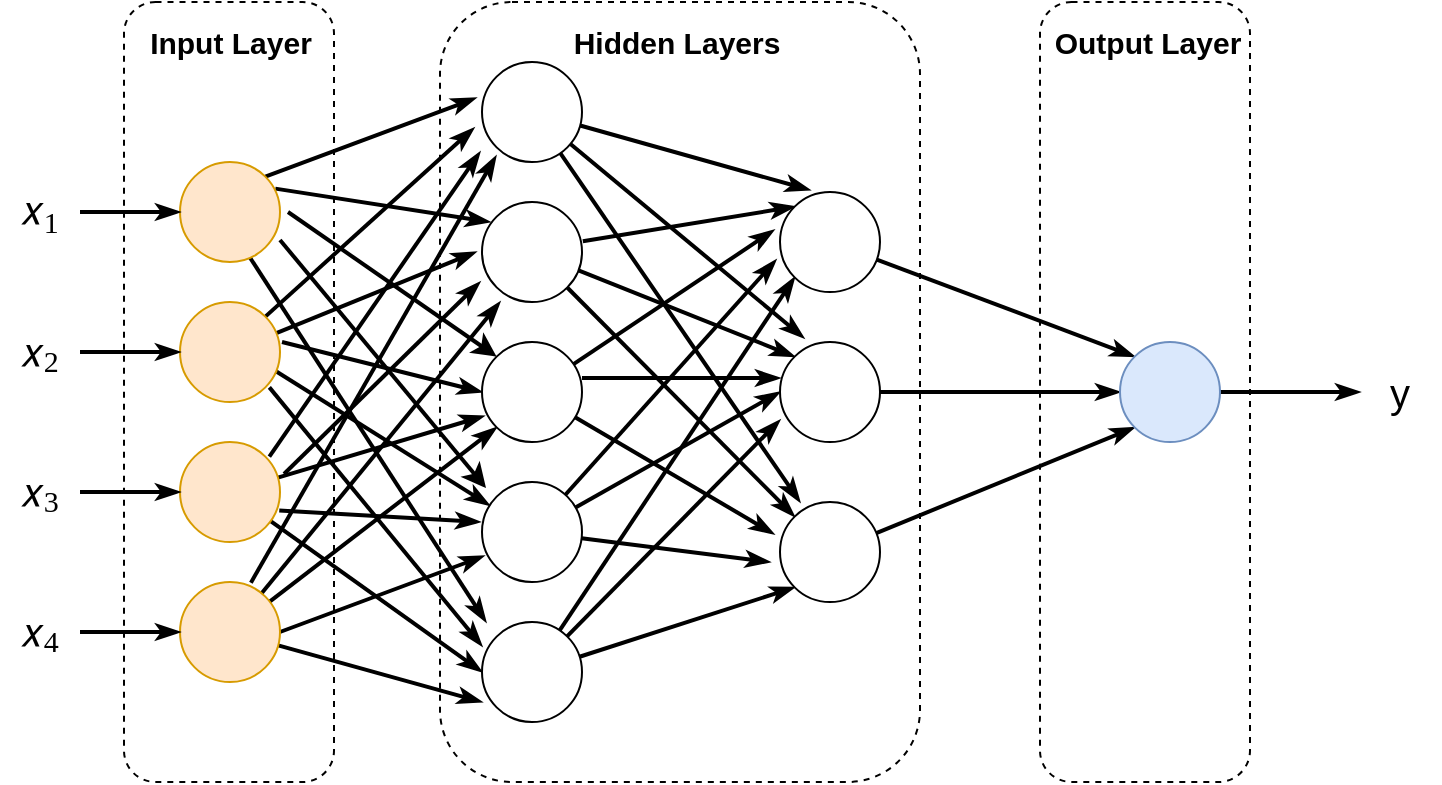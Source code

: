 <mxfile version="13.4.6" type="github"><diagram id="gqPtmb9VqVoR_2mbu8py" name="Page-1"><mxGraphModel dx="946" dy="597" grid="1" gridSize="10" guides="1" tooltips="1" connect="1" arrows="1" fold="1" page="1" pageScale="1" pageWidth="1000" pageHeight="500" math="0" shadow="0"><root><mxCell id="0"/><mxCell id="1" parent="0"/><mxCell id="hlXQNgQVKXXFjvmHCxjX-28" style="rounded=0;orthogonalLoop=1;jettySize=auto;html=1;exitX=1;exitY=0;exitDx=0;exitDy=0;entryX=-0.06;entryY=0.36;entryDx=0;entryDy=0;endArrow=classicThin;endFill=1;strokeWidth=2;entryPerimeter=0;" edge="1" parent="1" source="hlXQNgQVKXXFjvmHCxjX-3" target="hlXQNgQVKXXFjvmHCxjX-18"><mxGeometry relative="1" as="geometry"/></mxCell><mxCell id="hlXQNgQVKXXFjvmHCxjX-29" style="edgeStyle=none;rounded=0;orthogonalLoop=1;jettySize=auto;html=1;exitX=1;exitY=0;exitDx=0;exitDy=0;endArrow=classicThin;endFill=1;strokeWidth=2;" edge="1" parent="1"><mxGeometry relative="1" as="geometry"><mxPoint x="284.678" y="153.322" as="sourcePoint"/><mxPoint x="392" y="170" as="targetPoint"/></mxGeometry></mxCell><mxCell id="hlXQNgQVKXXFjvmHCxjX-30" style="edgeStyle=none;rounded=0;orthogonalLoop=1;jettySize=auto;html=1;exitX=1;exitY=1;exitDx=0;exitDy=0;endArrow=classicThin;endFill=1;strokeWidth=2;" edge="1" parent="1"><mxGeometry relative="1" as="geometry"><mxPoint x="268.678" y="182.678" as="sourcePoint"/><mxPoint x="390" y="370" as="targetPoint"/></mxGeometry></mxCell><mxCell id="hlXQNgQVKXXFjvmHCxjX-3" value="" style="ellipse;whiteSpace=wrap;html=1;aspect=fixed;fillColor=#ffe6cc;strokeColor=#d79b00;" vertex="1" parent="1"><mxGeometry x="237" y="140" width="50" height="50" as="geometry"/></mxCell><mxCell id="hlXQNgQVKXXFjvmHCxjX-31" style="edgeStyle=none;rounded=0;orthogonalLoop=1;jettySize=auto;html=1;exitX=1;exitY=0;exitDx=0;exitDy=0;entryX=-0.08;entryY=0.66;entryDx=0;entryDy=0;entryPerimeter=0;endArrow=classicThin;endFill=1;strokeWidth=2;" edge="1" parent="1" source="hlXQNgQVKXXFjvmHCxjX-4" target="hlXQNgQVKXXFjvmHCxjX-18"><mxGeometry relative="1" as="geometry"/></mxCell><mxCell id="hlXQNgQVKXXFjvmHCxjX-33" style="edgeStyle=none;rounded=0;orthogonalLoop=1;jettySize=auto;html=1;endArrow=classicThin;endFill=1;strokeWidth=2;" edge="1" parent="1" source="hlXQNgQVKXXFjvmHCxjX-4"><mxGeometry relative="1" as="geometry"><mxPoint x="385" y="185" as="targetPoint"/></mxGeometry></mxCell><mxCell id="hlXQNgQVKXXFjvmHCxjX-34" style="edgeStyle=none;rounded=0;orthogonalLoop=1;jettySize=auto;html=1;endArrow=classicThin;endFill=1;strokeWidth=2;entryX=0;entryY=0.5;entryDx=0;entryDy=0;" edge="1" parent="1" target="hlXQNgQVKXXFjvmHCxjX-20"><mxGeometry relative="1" as="geometry"><mxPoint x="368" y="250" as="targetPoint"/><mxPoint x="288" y="230" as="sourcePoint"/></mxGeometry></mxCell><mxCell id="hlXQNgQVKXXFjvmHCxjX-35" style="edgeStyle=none;rounded=0;orthogonalLoop=1;jettySize=auto;html=1;exitX=0.94;exitY=0.68;exitDx=0;exitDy=0;endArrow=classicThin;endFill=1;strokeWidth=2;exitPerimeter=0;" edge="1" parent="1" source="hlXQNgQVKXXFjvmHCxjX-4" target="hlXQNgQVKXXFjvmHCxjX-21"><mxGeometry relative="1" as="geometry"/></mxCell><mxCell id="hlXQNgQVKXXFjvmHCxjX-36" style="edgeStyle=none;rounded=0;orthogonalLoop=1;jettySize=auto;html=1;exitX=1;exitY=1;exitDx=0;exitDy=0;entryX=-0.04;entryY=0.24;entryDx=0;entryDy=0;entryPerimeter=0;endArrow=classicThin;endFill=1;strokeWidth=2;" edge="1" parent="1"><mxGeometry relative="1" as="geometry"><mxPoint x="281.678" y="252.678" as="sourcePoint"/><mxPoint x="388" y="382" as="targetPoint"/></mxGeometry></mxCell><mxCell id="hlXQNgQVKXXFjvmHCxjX-4" value="" style="ellipse;whiteSpace=wrap;html=1;aspect=fixed;fillColor=#ffe6cc;strokeColor=#d79b00;" vertex="1" parent="1"><mxGeometry x="237" y="210" width="50" height="50" as="geometry"/></mxCell><mxCell id="hlXQNgQVKXXFjvmHCxjX-37" style="edgeStyle=none;rounded=0;orthogonalLoop=1;jettySize=auto;html=1;exitX=1;exitY=0;exitDx=0;exitDy=0;endArrow=classicThin;endFill=1;strokeWidth=2;" edge="1" parent="1"><mxGeometry relative="1" as="geometry"><mxPoint x="281.678" y="287.322" as="sourcePoint"/><mxPoint x="387" y="135" as="targetPoint"/></mxGeometry></mxCell><mxCell id="hlXQNgQVKXXFjvmHCxjX-39" style="edgeStyle=none;rounded=0;orthogonalLoop=1;jettySize=auto;html=1;endArrow=classicThin;endFill=1;strokeWidth=2;exitX=1.04;exitY=0.32;exitDx=0;exitDy=0;exitPerimeter=0;" edge="1" parent="1" source="hlXQNgQVKXXFjvmHCxjX-6"><mxGeometry relative="1" as="geometry"><mxPoint x="285.063" y="287.716" as="sourcePoint"/><mxPoint x="387" y="200" as="targetPoint"/></mxGeometry></mxCell><mxCell id="hlXQNgQVKXXFjvmHCxjX-40" style="edgeStyle=none;rounded=0;orthogonalLoop=1;jettySize=auto;html=1;endArrow=classicThin;endFill=1;strokeWidth=2;" edge="1" parent="1"><mxGeometry relative="1" as="geometry"><mxPoint x="286.63" y="314.284" as="sourcePoint"/><mxPoint x="387" y="320" as="targetPoint"/></mxGeometry></mxCell><mxCell id="hlXQNgQVKXXFjvmHCxjX-41" style="edgeStyle=none;rounded=0;orthogonalLoop=1;jettySize=auto;html=1;entryX=0;entryY=0.5;entryDx=0;entryDy=0;endArrow=classicThin;endFill=1;strokeWidth=2;" edge="1" parent="1" source="hlXQNgQVKXXFjvmHCxjX-6" target="hlXQNgQVKXXFjvmHCxjX-22"><mxGeometry relative="1" as="geometry"/></mxCell><mxCell id="hlXQNgQVKXXFjvmHCxjX-44" style="edgeStyle=none;rounded=0;orthogonalLoop=1;jettySize=auto;html=1;endArrow=classicThin;endFill=1;strokeWidth=2;entryX=0.02;entryY=0.74;entryDx=0;entryDy=0;entryPerimeter=0;" edge="1" parent="1" source="hlXQNgQVKXXFjvmHCxjX-6" target="hlXQNgQVKXXFjvmHCxjX-20"><mxGeometry relative="1" as="geometry"><mxPoint x="387" y="263" as="targetPoint"/></mxGeometry></mxCell><mxCell id="hlXQNgQVKXXFjvmHCxjX-6" value="" style="ellipse;whiteSpace=wrap;html=1;aspect=fixed;fillColor=#ffe6cc;strokeColor=#d79b00;" vertex="1" parent="1"><mxGeometry x="237" y="280" width="50" height="50" as="geometry"/></mxCell><mxCell id="hlXQNgQVKXXFjvmHCxjX-38" style="edgeStyle=none;rounded=0;orthogonalLoop=1;jettySize=auto;html=1;endArrow=classicThin;endFill=1;strokeWidth=2;" edge="1" parent="1"><mxGeometry relative="1" as="geometry"><mxPoint x="272.453" y="350.322" as="sourcePoint"/><mxPoint x="395" y="137" as="targetPoint"/></mxGeometry></mxCell><mxCell id="hlXQNgQVKXXFjvmHCxjX-42" style="edgeStyle=none;rounded=0;orthogonalLoop=1;jettySize=auto;html=1;entryX=0;entryY=0.8;entryDx=0;entryDy=0;entryPerimeter=0;endArrow=classicThin;endFill=1;strokeWidth=2;" edge="1" parent="1" source="hlXQNgQVKXXFjvmHCxjX-7" target="hlXQNgQVKXXFjvmHCxjX-22"><mxGeometry relative="1" as="geometry"/></mxCell><mxCell id="hlXQNgQVKXXFjvmHCxjX-45" style="edgeStyle=none;rounded=0;orthogonalLoop=1;jettySize=auto;html=1;entryX=0;entryY=1;entryDx=0;entryDy=0;endArrow=classicThin;endFill=1;strokeWidth=2;" edge="1" parent="1" source="hlXQNgQVKXXFjvmHCxjX-7" target="hlXQNgQVKXXFjvmHCxjX-20"><mxGeometry relative="1" as="geometry"/></mxCell><mxCell id="hlXQNgQVKXXFjvmHCxjX-46" style="edgeStyle=none;rounded=0;orthogonalLoop=1;jettySize=auto;html=1;exitX=1;exitY=0.5;exitDx=0;exitDy=0;entryX=0.02;entryY=0.74;entryDx=0;entryDy=0;entryPerimeter=0;endArrow=classicThin;endFill=1;strokeWidth=2;" edge="1" parent="1" source="hlXQNgQVKXXFjvmHCxjX-7" target="hlXQNgQVKXXFjvmHCxjX-21"><mxGeometry relative="1" as="geometry"/></mxCell><mxCell id="hlXQNgQVKXXFjvmHCxjX-47" style="edgeStyle=none;rounded=0;orthogonalLoop=1;jettySize=auto;html=1;entryX=0.18;entryY=1;entryDx=0;entryDy=0;entryPerimeter=0;endArrow=classicThin;endFill=1;strokeWidth=2;" edge="1" parent="1" source="hlXQNgQVKXXFjvmHCxjX-7" target="hlXQNgQVKXXFjvmHCxjX-19"><mxGeometry relative="1" as="geometry"/></mxCell><mxCell id="hlXQNgQVKXXFjvmHCxjX-7" value="" style="ellipse;whiteSpace=wrap;html=1;aspect=fixed;fillColor=#ffe6cc;strokeColor=#d79b00;" vertex="1" parent="1"><mxGeometry x="237" y="350" width="50" height="50" as="geometry"/></mxCell><mxCell id="hlXQNgQVKXXFjvmHCxjX-9" style="edgeStyle=orthogonalEdgeStyle;rounded=0;orthogonalLoop=1;jettySize=auto;html=1;entryX=0;entryY=0.5;entryDx=0;entryDy=0;strokeWidth=2;endArrow=classicThin;endFill=1;" edge="1" parent="1" source="hlXQNgQVKXXFjvmHCxjX-8" target="hlXQNgQVKXXFjvmHCxjX-3"><mxGeometry relative="1" as="geometry"/></mxCell><mxCell id="hlXQNgQVKXXFjvmHCxjX-8" value="&lt;div style=&quot;text-align: left&quot;&gt;&lt;span&gt;&lt;font style=&quot;font-size: 20px&quot;&gt;𝑥&lt;/font&gt;&lt;/span&gt;&lt;font face=&quot;Times New Roman&quot; style=&quot;font-size: 18px&quot;&gt;&lt;sub&gt;1&lt;/sub&gt;&lt;/font&gt;&lt;/div&gt;" style="text;html=1;strokeColor=none;fillColor=none;align=center;verticalAlign=middle;whiteSpace=wrap;rounded=0;" vertex="1" parent="1"><mxGeometry x="147" y="155" width="40" height="20" as="geometry"/></mxCell><mxCell id="hlXQNgQVKXXFjvmHCxjX-11" style="edgeStyle=orthogonalEdgeStyle;rounded=0;orthogonalLoop=1;jettySize=auto;html=1;entryX=0;entryY=0.5;entryDx=0;entryDy=0;strokeWidth=2;endArrow=classicThin;endFill=1;" edge="1" parent="1" source="hlXQNgQVKXXFjvmHCxjX-10" target="hlXQNgQVKXXFjvmHCxjX-4"><mxGeometry relative="1" as="geometry"/></mxCell><mxCell id="hlXQNgQVKXXFjvmHCxjX-10" value="&lt;font style=&quot;font-size: 20px&quot;&gt;𝑥&lt;/font&gt;&lt;font face=&quot;Times New Roman&quot; size=&quot;1&quot;&gt;&lt;sub style=&quot;font-size: 15px&quot;&gt;2&lt;/sub&gt;&lt;/font&gt;" style="text;html=1;strokeColor=none;fillColor=none;align=center;verticalAlign=middle;whiteSpace=wrap;rounded=0;" vertex="1" parent="1"><mxGeometry x="147" y="225" width="40" height="20" as="geometry"/></mxCell><mxCell id="hlXQNgQVKXXFjvmHCxjX-14" style="edgeStyle=orthogonalEdgeStyle;rounded=0;orthogonalLoop=1;jettySize=auto;html=1;entryX=0;entryY=0.5;entryDx=0;entryDy=0;endArrow=classicThin;endFill=1;strokeWidth=2;" edge="1" parent="1" source="hlXQNgQVKXXFjvmHCxjX-13" target="hlXQNgQVKXXFjvmHCxjX-6"><mxGeometry relative="1" as="geometry"/></mxCell><mxCell id="hlXQNgQVKXXFjvmHCxjX-13" value="&lt;font style=&quot;font-size: 20px&quot;&gt;𝑥&lt;/font&gt;&lt;font face=&quot;Times New Roman&quot; size=&quot;1&quot;&gt;&lt;sub style=&quot;font-size: 15px&quot;&gt;3&lt;/sub&gt;&lt;/font&gt;" style="text;html=1;strokeColor=none;fillColor=none;align=center;verticalAlign=middle;whiteSpace=wrap;rounded=0;" vertex="1" parent="1"><mxGeometry x="147" y="295" width="40" height="20" as="geometry"/></mxCell><mxCell id="hlXQNgQVKXXFjvmHCxjX-16" style="edgeStyle=orthogonalEdgeStyle;rounded=0;orthogonalLoop=1;jettySize=auto;html=1;entryX=0;entryY=0.5;entryDx=0;entryDy=0;endArrow=classicThin;endFill=1;strokeWidth=2;" edge="1" parent="1" source="hlXQNgQVKXXFjvmHCxjX-15" target="hlXQNgQVKXXFjvmHCxjX-7"><mxGeometry relative="1" as="geometry"/></mxCell><mxCell id="hlXQNgQVKXXFjvmHCxjX-15" value="&lt;font style=&quot;font-size: 20px&quot;&gt;𝑥&lt;/font&gt;&lt;font face=&quot;Times New Roman&quot; size=&quot;1&quot;&gt;&lt;sub style=&quot;font-size: 15px&quot;&gt;4&lt;/sub&gt;&lt;/font&gt;" style="text;html=1;strokeColor=none;fillColor=none;align=center;verticalAlign=middle;whiteSpace=wrap;rounded=0;" vertex="1" parent="1"><mxGeometry x="147" y="365" width="40" height="20" as="geometry"/></mxCell><mxCell id="hlXQNgQVKXXFjvmHCxjX-52" style="edgeStyle=none;rounded=0;orthogonalLoop=1;jettySize=auto;html=1;entryX=0.3;entryY=-0.02;entryDx=0;entryDy=0;entryPerimeter=0;endArrow=classicThin;endFill=1;strokeWidth=2;" edge="1" parent="1" source="hlXQNgQVKXXFjvmHCxjX-18" target="hlXQNgQVKXXFjvmHCxjX-48"><mxGeometry relative="1" as="geometry"/></mxCell><mxCell id="hlXQNgQVKXXFjvmHCxjX-53" style="edgeStyle=none;rounded=0;orthogonalLoop=1;jettySize=auto;html=1;entryX=0.24;entryY=-0.04;entryDx=0;entryDy=0;entryPerimeter=0;endArrow=classicThin;endFill=1;strokeWidth=2;" edge="1" parent="1" source="hlXQNgQVKXXFjvmHCxjX-18" target="hlXQNgQVKXXFjvmHCxjX-49"><mxGeometry relative="1" as="geometry"/></mxCell><mxCell id="hlXQNgQVKXXFjvmHCxjX-54" style="edgeStyle=none;rounded=0;orthogonalLoop=1;jettySize=auto;html=1;entryX=0.2;entryY=0;entryDx=0;entryDy=0;entryPerimeter=0;endArrow=classicThin;endFill=1;strokeWidth=2;" edge="1" parent="1" source="hlXQNgQVKXXFjvmHCxjX-18" target="hlXQNgQVKXXFjvmHCxjX-50"><mxGeometry relative="1" as="geometry"/></mxCell><mxCell id="hlXQNgQVKXXFjvmHCxjX-18" value="" style="ellipse;whiteSpace=wrap;html=1;aspect=fixed;" vertex="1" parent="1"><mxGeometry x="388" y="90" width="50" height="50" as="geometry"/></mxCell><mxCell id="hlXQNgQVKXXFjvmHCxjX-55" style="edgeStyle=none;rounded=0;orthogonalLoop=1;jettySize=auto;html=1;endArrow=classicThin;endFill=1;strokeWidth=2;entryX=0;entryY=0;entryDx=0;entryDy=0;" edge="1" parent="1" target="hlXQNgQVKXXFjvmHCxjX-48"><mxGeometry relative="1" as="geometry"><mxPoint x="528" y="160" as="targetPoint"/><mxPoint x="438.42" y="179.645" as="sourcePoint"/></mxGeometry></mxCell><mxCell id="hlXQNgQVKXXFjvmHCxjX-56" style="edgeStyle=none;rounded=0;orthogonalLoop=1;jettySize=auto;html=1;entryX=0;entryY=0;entryDx=0;entryDy=0;endArrow=classicThin;endFill=1;strokeWidth=2;" edge="1" parent="1" source="hlXQNgQVKXXFjvmHCxjX-19" target="hlXQNgQVKXXFjvmHCxjX-49"><mxGeometry relative="1" as="geometry"/></mxCell><mxCell id="hlXQNgQVKXXFjvmHCxjX-57" style="edgeStyle=none;rounded=0;orthogonalLoop=1;jettySize=auto;html=1;entryX=0;entryY=0;entryDx=0;entryDy=0;endArrow=classicThin;endFill=1;strokeWidth=2;" edge="1" parent="1" source="hlXQNgQVKXXFjvmHCxjX-19" target="hlXQNgQVKXXFjvmHCxjX-50"><mxGeometry relative="1" as="geometry"/></mxCell><mxCell id="hlXQNgQVKXXFjvmHCxjX-19" value="" style="ellipse;whiteSpace=wrap;html=1;aspect=fixed;" vertex="1" parent="1"><mxGeometry x="388" y="160" width="50" height="50" as="geometry"/></mxCell><mxCell id="hlXQNgQVKXXFjvmHCxjX-58" style="edgeStyle=none;rounded=0;orthogonalLoop=1;jettySize=auto;html=1;entryX=-0.06;entryY=0.38;entryDx=0;entryDy=0;entryPerimeter=0;endArrow=classicThin;endFill=1;strokeWidth=2;" edge="1" parent="1" source="hlXQNgQVKXXFjvmHCxjX-20" target="hlXQNgQVKXXFjvmHCxjX-48"><mxGeometry relative="1" as="geometry"/></mxCell><mxCell id="hlXQNgQVKXXFjvmHCxjX-59" style="edgeStyle=none;rounded=0;orthogonalLoop=1;jettySize=auto;html=1;entryX=0;entryY=0.5;entryDx=0;entryDy=0;endArrow=classicThin;endFill=1;strokeWidth=2;" edge="1" parent="1"><mxGeometry relative="1" as="geometry"><mxPoint x="438" y="248" as="sourcePoint"/><mxPoint x="537" y="248" as="targetPoint"/></mxGeometry></mxCell><mxCell id="hlXQNgQVKXXFjvmHCxjX-60" style="edgeStyle=none;rounded=0;orthogonalLoop=1;jettySize=auto;html=1;entryX=-0.06;entryY=0.32;entryDx=0;entryDy=0;entryPerimeter=0;endArrow=classicThin;endFill=1;strokeWidth=2;" edge="1" parent="1" source="hlXQNgQVKXXFjvmHCxjX-20" target="hlXQNgQVKXXFjvmHCxjX-50"><mxGeometry relative="1" as="geometry"/></mxCell><mxCell id="hlXQNgQVKXXFjvmHCxjX-20" value="" style="ellipse;whiteSpace=wrap;html=1;aspect=fixed;" vertex="1" parent="1"><mxGeometry x="388" y="230" width="50" height="50" as="geometry"/></mxCell><mxCell id="hlXQNgQVKXXFjvmHCxjX-61" style="edgeStyle=none;rounded=0;orthogonalLoop=1;jettySize=auto;html=1;entryX=-0.04;entryY=0.68;entryDx=0;entryDy=0;entryPerimeter=0;endArrow=classicThin;endFill=1;strokeWidth=2;" edge="1" parent="1" source="hlXQNgQVKXXFjvmHCxjX-21" target="hlXQNgQVKXXFjvmHCxjX-48"><mxGeometry relative="1" as="geometry"/></mxCell><mxCell id="hlXQNgQVKXXFjvmHCxjX-63" style="edgeStyle=none;rounded=0;orthogonalLoop=1;jettySize=auto;html=1;entryX=0;entryY=0.5;entryDx=0;entryDy=0;endArrow=classicThin;endFill=1;strokeWidth=2;" edge="1" parent="1" source="hlXQNgQVKXXFjvmHCxjX-21" target="hlXQNgQVKXXFjvmHCxjX-49"><mxGeometry relative="1" as="geometry"/></mxCell><mxCell id="hlXQNgQVKXXFjvmHCxjX-66" style="edgeStyle=none;rounded=0;orthogonalLoop=1;jettySize=auto;html=1;endArrow=classicThin;endFill=1;strokeWidth=2;" edge="1" parent="1" source="hlXQNgQVKXXFjvmHCxjX-21"><mxGeometry relative="1" as="geometry"><mxPoint x="532" y="340" as="targetPoint"/></mxGeometry></mxCell><mxCell id="hlXQNgQVKXXFjvmHCxjX-21" value="" style="ellipse;whiteSpace=wrap;html=1;aspect=fixed;" vertex="1" parent="1"><mxGeometry x="388" y="300" width="50" height="50" as="geometry"/></mxCell><mxCell id="hlXQNgQVKXXFjvmHCxjX-62" style="edgeStyle=none;rounded=0;orthogonalLoop=1;jettySize=auto;html=1;entryX=0;entryY=1;entryDx=0;entryDy=0;endArrow=classicThin;endFill=1;strokeWidth=2;" edge="1" parent="1" source="hlXQNgQVKXXFjvmHCxjX-22" target="hlXQNgQVKXXFjvmHCxjX-48"><mxGeometry relative="1" as="geometry"/></mxCell><mxCell id="hlXQNgQVKXXFjvmHCxjX-64" style="edgeStyle=none;rounded=0;orthogonalLoop=1;jettySize=auto;html=1;entryX=0;entryY=0.78;entryDx=0;entryDy=0;entryPerimeter=0;endArrow=classicThin;endFill=1;strokeWidth=2;" edge="1" parent="1" source="hlXQNgQVKXXFjvmHCxjX-22" target="hlXQNgQVKXXFjvmHCxjX-49"><mxGeometry relative="1" as="geometry"/></mxCell><mxCell id="hlXQNgQVKXXFjvmHCxjX-65" style="edgeStyle=none;rounded=0;orthogonalLoop=1;jettySize=auto;html=1;entryX=0;entryY=1;entryDx=0;entryDy=0;endArrow=classicThin;endFill=1;strokeWidth=2;" edge="1" parent="1" source="hlXQNgQVKXXFjvmHCxjX-22" target="hlXQNgQVKXXFjvmHCxjX-50"><mxGeometry relative="1" as="geometry"/></mxCell><mxCell id="hlXQNgQVKXXFjvmHCxjX-22" value="" style="ellipse;whiteSpace=wrap;html=1;aspect=fixed;" vertex="1" parent="1"><mxGeometry x="388" y="370" width="50" height="50" as="geometry"/></mxCell><mxCell id="hlXQNgQVKXXFjvmHCxjX-26" value="" style="endArrow=classic;html=1;strokeWidth=2;entryX=0;entryY=0;entryDx=0;entryDy=0;" edge="1" parent="1" target="hlXQNgQVKXXFjvmHCxjX-20"><mxGeometry width="50" height="50" relative="1" as="geometry"><mxPoint x="291" y="165" as="sourcePoint"/><mxPoint x="391" y="136" as="targetPoint"/></mxGeometry></mxCell><mxCell id="hlXQNgQVKXXFjvmHCxjX-27" value="" style="endArrow=classic;html=1;strokeWidth=2;entryX=0.26;entryY=-0.02;entryDx=0;entryDy=0;entryPerimeter=0;" edge="1" parent="1"><mxGeometry width="50" height="50" relative="1" as="geometry"><mxPoint x="287" y="179" as="sourcePoint"/><mxPoint x="390" y="303" as="targetPoint"/></mxGeometry></mxCell><mxCell id="hlXQNgQVKXXFjvmHCxjX-67" style="edgeStyle=none;rounded=0;orthogonalLoop=1;jettySize=auto;html=1;entryX=0;entryY=0;entryDx=0;entryDy=0;endArrow=classicThin;endFill=1;strokeWidth=2;" edge="1" parent="1" source="hlXQNgQVKXXFjvmHCxjX-48" target="hlXQNgQVKXXFjvmHCxjX-51"><mxGeometry relative="1" as="geometry"/></mxCell><mxCell id="hlXQNgQVKXXFjvmHCxjX-48" value="" style="ellipse;whiteSpace=wrap;html=1;aspect=fixed;" vertex="1" parent="1"><mxGeometry x="537" y="155" width="50" height="50" as="geometry"/></mxCell><mxCell id="hlXQNgQVKXXFjvmHCxjX-68" style="edgeStyle=none;rounded=0;orthogonalLoop=1;jettySize=auto;html=1;entryX=0;entryY=0.5;entryDx=0;entryDy=0;endArrow=classicThin;endFill=1;strokeWidth=2;" edge="1" parent="1" source="hlXQNgQVKXXFjvmHCxjX-49" target="hlXQNgQVKXXFjvmHCxjX-51"><mxGeometry relative="1" as="geometry"/></mxCell><mxCell id="hlXQNgQVKXXFjvmHCxjX-49" value="" style="ellipse;whiteSpace=wrap;html=1;aspect=fixed;" vertex="1" parent="1"><mxGeometry x="537" y="230" width="50" height="50" as="geometry"/></mxCell><mxCell id="hlXQNgQVKXXFjvmHCxjX-69" style="edgeStyle=none;rounded=0;orthogonalLoop=1;jettySize=auto;html=1;entryX=0;entryY=1;entryDx=0;entryDy=0;endArrow=classicThin;endFill=1;strokeWidth=2;" edge="1" parent="1" source="hlXQNgQVKXXFjvmHCxjX-50" target="hlXQNgQVKXXFjvmHCxjX-51"><mxGeometry relative="1" as="geometry"/></mxCell><mxCell id="hlXQNgQVKXXFjvmHCxjX-50" value="" style="ellipse;whiteSpace=wrap;html=1;aspect=fixed;" vertex="1" parent="1"><mxGeometry x="537" y="310" width="50" height="50" as="geometry"/></mxCell><mxCell id="hlXQNgQVKXXFjvmHCxjX-71" style="edgeStyle=none;rounded=0;orthogonalLoop=1;jettySize=auto;html=1;entryX=0;entryY=0.5;entryDx=0;entryDy=0;endArrow=classicThin;endFill=1;strokeWidth=2;" edge="1" parent="1" source="hlXQNgQVKXXFjvmHCxjX-51" target="hlXQNgQVKXXFjvmHCxjX-70"><mxGeometry relative="1" as="geometry"/></mxCell><mxCell id="hlXQNgQVKXXFjvmHCxjX-51" value="" style="ellipse;whiteSpace=wrap;html=1;aspect=fixed;fillColor=#dae8fc;strokeColor=#6c8ebf;" vertex="1" parent="1"><mxGeometry x="707" y="230" width="50" height="50" as="geometry"/></mxCell><mxCell id="hlXQNgQVKXXFjvmHCxjX-70" value="&lt;div style=&quot;text-align: left&quot;&gt;&lt;span style=&quot;font-size: 20px&quot;&gt;y&lt;/span&gt;&lt;/div&gt;" style="text;html=1;strokeColor=none;fillColor=none;align=center;verticalAlign=middle;whiteSpace=wrap;rounded=0;" vertex="1" parent="1"><mxGeometry x="827" y="245" width="40" height="20" as="geometry"/></mxCell><mxCell id="hlXQNgQVKXXFjvmHCxjX-73" value="" style="rounded=1;whiteSpace=wrap;html=1;fillColor=none;dashed=1;" vertex="1" parent="1"><mxGeometry x="209" y="60" width="105" height="390" as="geometry"/></mxCell><mxCell id="hlXQNgQVKXXFjvmHCxjX-74" value="" style="rounded=1;whiteSpace=wrap;html=1;fillColor=none;dashed=1;" vertex="1" parent="1"><mxGeometry x="367" y="60" width="240" height="390" as="geometry"/></mxCell><mxCell id="hlXQNgQVKXXFjvmHCxjX-77" value="&lt;b&gt;&lt;font style=&quot;font-size: 15px&quot;&gt;Input Layer&lt;/font&gt;&lt;/b&gt;" style="text;html=1;strokeColor=none;fillColor=none;align=center;verticalAlign=middle;whiteSpace=wrap;rounded=0;dashed=1;" vertex="1" parent="1"><mxGeometry x="220" y="70" width="85" height="20" as="geometry"/></mxCell><mxCell id="hlXQNgQVKXXFjvmHCxjX-78" value="&lt;b&gt;&lt;font style=&quot;font-size: 15px&quot;&gt;Hidden Layers&lt;/font&gt;&lt;/b&gt;" style="text;html=1;strokeColor=none;fillColor=none;align=center;verticalAlign=middle;whiteSpace=wrap;rounded=0;dashed=1;" vertex="1" parent="1"><mxGeometry x="426" y="70" width="119" height="20" as="geometry"/></mxCell><mxCell id="hlXQNgQVKXXFjvmHCxjX-79" value="" style="rounded=1;whiteSpace=wrap;html=1;fillColor=none;dashed=1;" vertex="1" parent="1"><mxGeometry x="667" y="60" width="105" height="390" as="geometry"/></mxCell><mxCell id="hlXQNgQVKXXFjvmHCxjX-80" value="&lt;b&gt;&lt;font style=&quot;font-size: 15px&quot;&gt;Output Layer&lt;/font&gt;&lt;/b&gt;" style="text;html=1;strokeColor=none;fillColor=none;align=center;verticalAlign=middle;whiteSpace=wrap;rounded=0;dashed=1;" vertex="1" parent="1"><mxGeometry x="671" y="70" width="100" height="20" as="geometry"/></mxCell></root></mxGraphModel></diagram></mxfile>